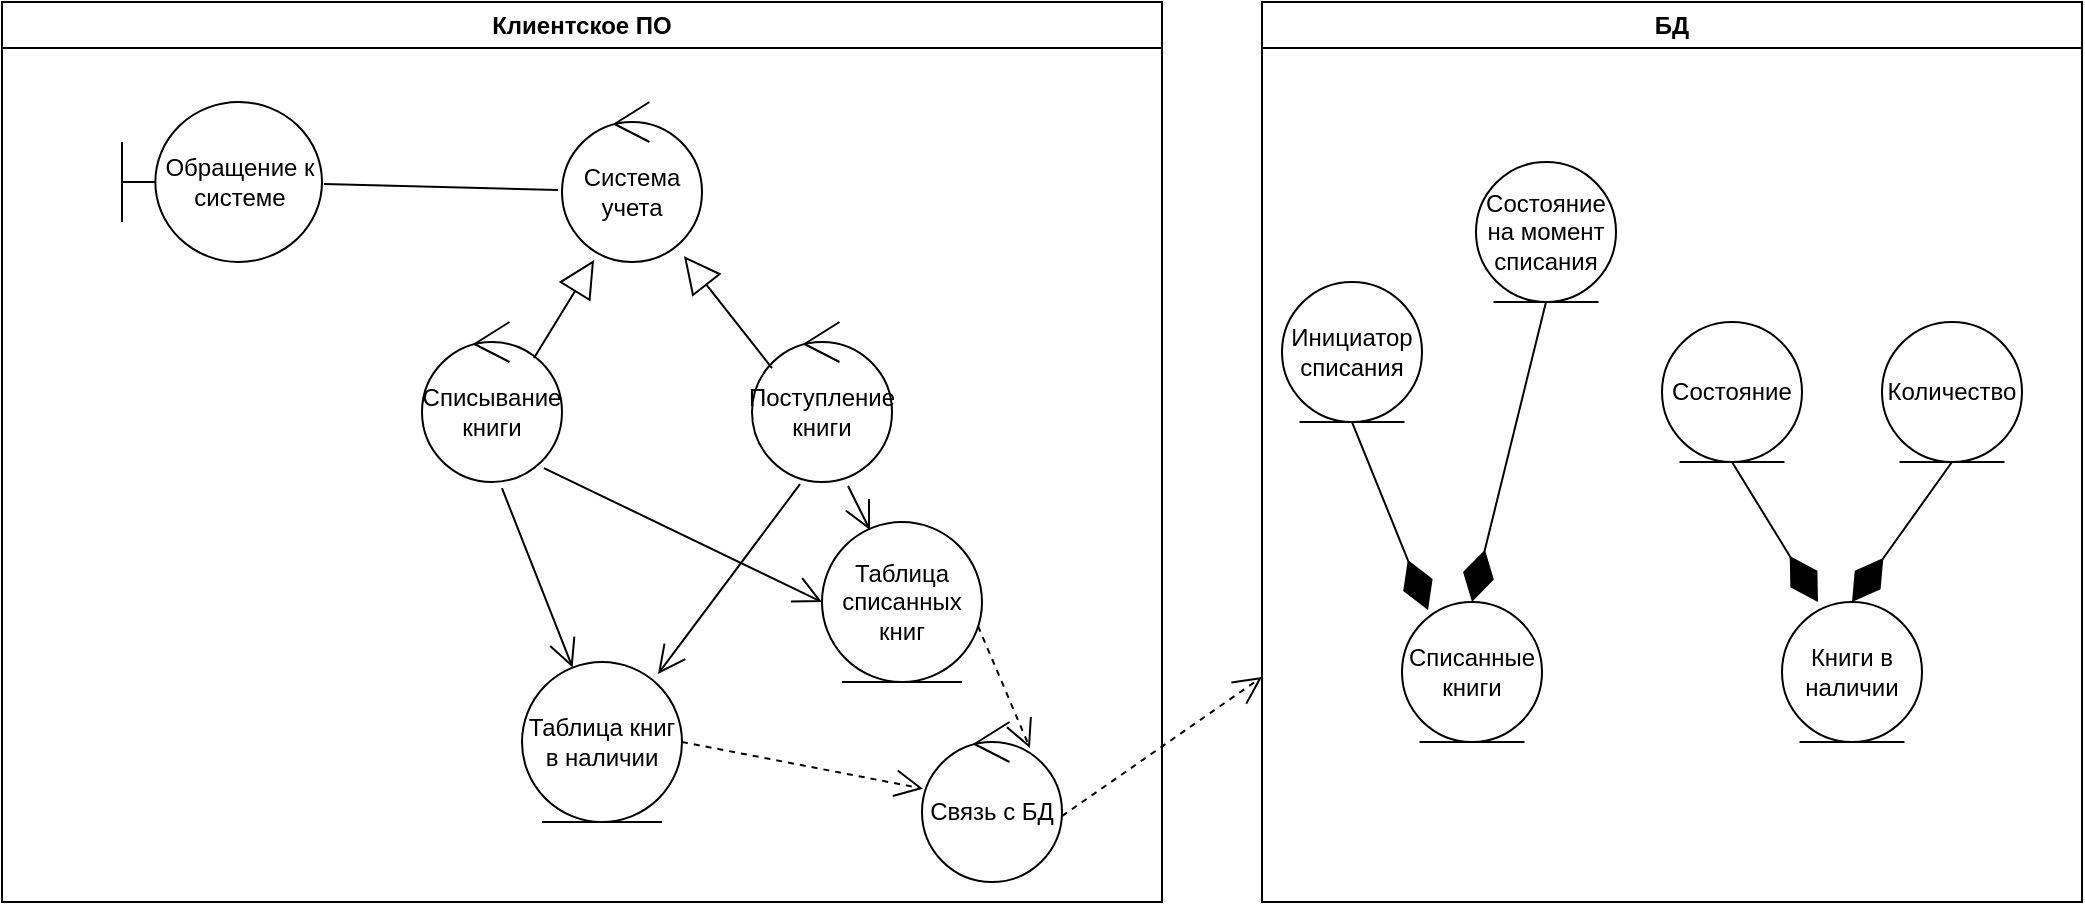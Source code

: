 <mxfile version="20.8.23" type="github">
  <diagram name="Страница 1" id="bNeiAaEnyBH8WvRXnUEs">
    <mxGraphModel dx="1674" dy="766" grid="1" gridSize="10" guides="1" tooltips="1" connect="1" arrows="1" fold="1" page="1" pageScale="1" pageWidth="827" pageHeight="1169" math="0" shadow="0">
      <root>
        <mxCell id="0" />
        <mxCell id="1" parent="0" />
        <mxCell id="5VDwdmueqKIIs9lsqTtb-1" value="Клиентское ПО" style="swimlane;whiteSpace=wrap;html=1;" vertex="1" parent="1">
          <mxGeometry x="20" y="40" width="580" height="450" as="geometry" />
        </mxCell>
        <mxCell id="5VDwdmueqKIIs9lsqTtb-4" value="Связь с БД" style="ellipse;shape=umlControl;whiteSpace=wrap;html=1;" vertex="1" parent="5VDwdmueqKIIs9lsqTtb-1">
          <mxGeometry x="460" y="360" width="70" height="80" as="geometry" />
        </mxCell>
        <mxCell id="5VDwdmueqKIIs9lsqTtb-14" value="Таблица книг в наличии" style="ellipse;shape=umlEntity;whiteSpace=wrap;html=1;" vertex="1" parent="5VDwdmueqKIIs9lsqTtb-1">
          <mxGeometry x="260" y="330" width="80" height="80" as="geometry" />
        </mxCell>
        <mxCell id="5VDwdmueqKIIs9lsqTtb-15" value="" style="endArrow=open;endSize=12;dashed=1;html=1;rounded=0;exitX=1;exitY=0.5;exitDx=0;exitDy=0;" edge="1" parent="5VDwdmueqKIIs9lsqTtb-1" source="5VDwdmueqKIIs9lsqTtb-14" target="5VDwdmueqKIIs9lsqTtb-4">
          <mxGeometry x="-0.162" y="32" width="160" relative="1" as="geometry">
            <mxPoint x="650" y="717" as="sourcePoint" />
            <mxPoint x="810" y="605" as="targetPoint" />
            <mxPoint as="offset" />
          </mxGeometry>
        </mxCell>
        <mxCell id="5VDwdmueqKIIs9lsqTtb-29" value="Система учета" style="ellipse;shape=umlControl;whiteSpace=wrap;html=1;" vertex="1" parent="5VDwdmueqKIIs9lsqTtb-1">
          <mxGeometry x="280" y="50" width="70" height="80" as="geometry" />
        </mxCell>
        <mxCell id="5VDwdmueqKIIs9lsqTtb-30" value="Списывание книги" style="ellipse;shape=umlControl;whiteSpace=wrap;html=1;" vertex="1" parent="5VDwdmueqKIIs9lsqTtb-1">
          <mxGeometry x="210" y="160" width="70" height="80" as="geometry" />
        </mxCell>
        <mxCell id="5VDwdmueqKIIs9lsqTtb-31" value="Поступление книги" style="ellipse;shape=umlControl;whiteSpace=wrap;html=1;" vertex="1" parent="5VDwdmueqKIIs9lsqTtb-1">
          <mxGeometry x="375" y="160" width="70" height="80" as="geometry" />
        </mxCell>
        <mxCell id="5VDwdmueqKIIs9lsqTtb-32" value="" style="endArrow=block;endSize=16;endFill=0;html=1;rounded=0;exitX=0.8;exitY=0.225;exitDx=0;exitDy=0;exitPerimeter=0;entryX=0.229;entryY=0.988;entryDx=0;entryDy=0;entryPerimeter=0;" edge="1" parent="5VDwdmueqKIIs9lsqTtb-1" source="5VDwdmueqKIIs9lsqTtb-30" target="5VDwdmueqKIIs9lsqTtb-29">
          <mxGeometry width="160" relative="1" as="geometry">
            <mxPoint x="630" y="390" as="sourcePoint" />
            <mxPoint x="790" y="390" as="targetPoint" />
          </mxGeometry>
        </mxCell>
        <mxCell id="5VDwdmueqKIIs9lsqTtb-33" value="" style="endArrow=block;endSize=16;endFill=0;html=1;rounded=0;entryX=0.871;entryY=0.963;entryDx=0;entryDy=0;entryPerimeter=0;exitX=0.143;exitY=0.288;exitDx=0;exitDy=0;exitPerimeter=0;" edge="1" parent="5VDwdmueqKIIs9lsqTtb-1" source="5VDwdmueqKIIs9lsqTtb-31" target="5VDwdmueqKIIs9lsqTtb-29">
          <mxGeometry width="160" relative="1" as="geometry">
            <mxPoint x="370" y="170" as="sourcePoint" />
            <mxPoint x="306" y="139" as="targetPoint" />
          </mxGeometry>
        </mxCell>
        <mxCell id="5VDwdmueqKIIs9lsqTtb-34" value="Обращение к системе" style="shape=umlBoundary;whiteSpace=wrap;html=1;" vertex="1" parent="5VDwdmueqKIIs9lsqTtb-1">
          <mxGeometry x="60" y="50" width="100" height="80" as="geometry" />
        </mxCell>
        <mxCell id="5VDwdmueqKIIs9lsqTtb-35" value="" style="endArrow=none;html=1;rounded=0;exitX=1.01;exitY=0.513;exitDx=0;exitDy=0;exitPerimeter=0;entryX=-0.029;entryY=0.55;entryDx=0;entryDy=0;entryPerimeter=0;" edge="1" parent="5VDwdmueqKIIs9lsqTtb-1" source="5VDwdmueqKIIs9lsqTtb-34" target="5VDwdmueqKIIs9lsqTtb-29">
          <mxGeometry width="50" height="50" relative="1" as="geometry">
            <mxPoint x="680" y="420" as="sourcePoint" />
            <mxPoint x="730" y="370" as="targetPoint" />
          </mxGeometry>
        </mxCell>
        <mxCell id="5VDwdmueqKIIs9lsqTtb-36" value="" style="endArrow=open;endFill=1;endSize=12;html=1;rounded=0;exitX=0.571;exitY=1.038;exitDx=0;exitDy=0;exitPerimeter=0;" edge="1" parent="5VDwdmueqKIIs9lsqTtb-1" source="5VDwdmueqKIIs9lsqTtb-30" target="5VDwdmueqKIIs9lsqTtb-14">
          <mxGeometry width="160" relative="1" as="geometry">
            <mxPoint x="630" y="390" as="sourcePoint" />
            <mxPoint x="790" y="390" as="targetPoint" />
          </mxGeometry>
        </mxCell>
        <mxCell id="5VDwdmueqKIIs9lsqTtb-37" value="" style="endArrow=open;endFill=1;endSize=12;html=1;rounded=0;exitX=0.343;exitY=1.013;exitDx=0;exitDy=0;exitPerimeter=0;entryX=0.85;entryY=0.075;entryDx=0;entryDy=0;entryPerimeter=0;" edge="1" parent="5VDwdmueqKIIs9lsqTtb-1" source="5VDwdmueqKIIs9lsqTtb-31" target="5VDwdmueqKIIs9lsqTtb-14">
          <mxGeometry width="160" relative="1" as="geometry">
            <mxPoint x="450" y="280" as="sourcePoint" />
            <mxPoint x="610" y="280" as="targetPoint" />
          </mxGeometry>
        </mxCell>
        <mxCell id="5VDwdmueqKIIs9lsqTtb-38" value="Таблица списанных книг" style="ellipse;shape=umlEntity;whiteSpace=wrap;html=1;" vertex="1" parent="5VDwdmueqKIIs9lsqTtb-1">
          <mxGeometry x="410" y="260" width="80" height="80" as="geometry" />
        </mxCell>
        <mxCell id="5VDwdmueqKIIs9lsqTtb-39" value="" style="endArrow=open;endFill=1;endSize=12;html=1;rounded=0;exitX=0.871;exitY=0.913;exitDx=0;exitDy=0;exitPerimeter=0;entryX=0;entryY=0.5;entryDx=0;entryDy=0;" edge="1" parent="5VDwdmueqKIIs9lsqTtb-1" source="5VDwdmueqKIIs9lsqTtb-30" target="5VDwdmueqKIIs9lsqTtb-38">
          <mxGeometry width="160" relative="1" as="geometry">
            <mxPoint x="260" y="253" as="sourcePoint" />
            <mxPoint x="295" y="343" as="targetPoint" />
          </mxGeometry>
        </mxCell>
        <mxCell id="5VDwdmueqKIIs9lsqTtb-40" value="" style="endArrow=open;endFill=1;endSize=12;html=1;rounded=0;exitX=0.686;exitY=1.025;exitDx=0;exitDy=0;exitPerimeter=0;entryX=0.3;entryY=0.05;entryDx=0;entryDy=0;entryPerimeter=0;" edge="1" parent="5VDwdmueqKIIs9lsqTtb-1" source="5VDwdmueqKIIs9lsqTtb-31" target="5VDwdmueqKIIs9lsqTtb-38">
          <mxGeometry width="160" relative="1" as="geometry">
            <mxPoint x="281" y="243" as="sourcePoint" />
            <mxPoint x="420" y="310" as="targetPoint" />
          </mxGeometry>
        </mxCell>
        <mxCell id="5VDwdmueqKIIs9lsqTtb-41" value="" style="endArrow=open;endSize=12;dashed=1;html=1;rounded=0;exitX=0.975;exitY=0.65;exitDx=0;exitDy=0;exitPerimeter=0;entryX=0.771;entryY=0.163;entryDx=0;entryDy=0;entryPerimeter=0;" edge="1" parent="5VDwdmueqKIIs9lsqTtb-1" source="5VDwdmueqKIIs9lsqTtb-38" target="5VDwdmueqKIIs9lsqTtb-4">
          <mxGeometry x="-0.162" y="32" width="160" relative="1" as="geometry">
            <mxPoint x="350" y="380" as="sourcePoint" />
            <mxPoint x="470" y="403" as="targetPoint" />
            <mxPoint as="offset" />
          </mxGeometry>
        </mxCell>
        <mxCell id="5VDwdmueqKIIs9lsqTtb-2" value="БД" style="swimlane;whiteSpace=wrap;html=1;" vertex="1" parent="1">
          <mxGeometry x="650" y="40" width="410" height="450" as="geometry" />
        </mxCell>
        <mxCell id="5VDwdmueqKIIs9lsqTtb-8" value="Книги в наличии" style="ellipse;shape=umlEntity;whiteSpace=wrap;html=1;" vertex="1" parent="5VDwdmueqKIIs9lsqTtb-2">
          <mxGeometry x="260" y="300" width="70" height="70" as="geometry" />
        </mxCell>
        <mxCell id="5VDwdmueqKIIs9lsqTtb-42" value="Списанные книги" style="ellipse;shape=umlEntity;whiteSpace=wrap;html=1;" vertex="1" parent="5VDwdmueqKIIs9lsqTtb-2">
          <mxGeometry x="70" y="300" width="70" height="70" as="geometry" />
        </mxCell>
        <mxCell id="5VDwdmueqKIIs9lsqTtb-43" value="Количество" style="ellipse;shape=umlEntity;whiteSpace=wrap;html=1;" vertex="1" parent="5VDwdmueqKIIs9lsqTtb-2">
          <mxGeometry x="310" y="160" width="70" height="70" as="geometry" />
        </mxCell>
        <mxCell id="5VDwdmueqKIIs9lsqTtb-44" value="" style="endArrow=diamondThin;endFill=1;endSize=24;html=1;rounded=0;exitX=0.5;exitY=1;exitDx=0;exitDy=0;entryX=0.5;entryY=0;entryDx=0;entryDy=0;" edge="1" parent="5VDwdmueqKIIs9lsqTtb-2" source="5VDwdmueqKIIs9lsqTtb-43" target="5VDwdmueqKIIs9lsqTtb-8">
          <mxGeometry width="160" relative="1" as="geometry">
            <mxPoint x="160" y="250" as="sourcePoint" />
            <mxPoint x="320" y="250" as="targetPoint" />
          </mxGeometry>
        </mxCell>
        <mxCell id="5VDwdmueqKIIs9lsqTtb-45" value="Состояние" style="ellipse;shape=umlEntity;whiteSpace=wrap;html=1;" vertex="1" parent="5VDwdmueqKIIs9lsqTtb-2">
          <mxGeometry x="200" y="160" width="70" height="70" as="geometry" />
        </mxCell>
        <mxCell id="5VDwdmueqKIIs9lsqTtb-47" value="" style="endArrow=diamondThin;endFill=1;endSize=24;html=1;rounded=0;exitX=0.5;exitY=1;exitDx=0;exitDy=0;entryX=0.257;entryY=0;entryDx=0;entryDy=0;entryPerimeter=0;" edge="1" parent="5VDwdmueqKIIs9lsqTtb-2" source="5VDwdmueqKIIs9lsqTtb-45" target="5VDwdmueqKIIs9lsqTtb-8">
          <mxGeometry width="160" relative="1" as="geometry">
            <mxPoint x="355" y="240" as="sourcePoint" />
            <mxPoint x="305" y="310" as="targetPoint" />
          </mxGeometry>
        </mxCell>
        <mxCell id="5VDwdmueqKIIs9lsqTtb-48" value="Инициатор списания" style="ellipse;shape=umlEntity;whiteSpace=wrap;html=1;" vertex="1" parent="5VDwdmueqKIIs9lsqTtb-2">
          <mxGeometry x="10" y="140" width="70" height="70" as="geometry" />
        </mxCell>
        <mxCell id="5VDwdmueqKIIs9lsqTtb-49" value="" style="endArrow=diamondThin;endFill=1;endSize=24;html=1;rounded=0;exitX=0.5;exitY=1;exitDx=0;exitDy=0;entryX=0.186;entryY=0.057;entryDx=0;entryDy=0;entryPerimeter=0;" edge="1" parent="5VDwdmueqKIIs9lsqTtb-2" source="5VDwdmueqKIIs9lsqTtb-48" target="5VDwdmueqKIIs9lsqTtb-42">
          <mxGeometry width="160" relative="1" as="geometry">
            <mxPoint y="390" as="sourcePoint" />
            <mxPoint x="160" y="390" as="targetPoint" />
          </mxGeometry>
        </mxCell>
        <mxCell id="5VDwdmueqKIIs9lsqTtb-50" value="Состояние на момент списания" style="ellipse;shape=umlEntity;whiteSpace=wrap;html=1;" vertex="1" parent="5VDwdmueqKIIs9lsqTtb-2">
          <mxGeometry x="107" y="80" width="70" height="70" as="geometry" />
        </mxCell>
        <mxCell id="5VDwdmueqKIIs9lsqTtb-51" value="" style="endArrow=diamondThin;endFill=1;endSize=24;html=1;rounded=0;exitX=0.5;exitY=1;exitDx=0;exitDy=0;entryX=0.5;entryY=0;entryDx=0;entryDy=0;" edge="1" parent="5VDwdmueqKIIs9lsqTtb-2" source="5VDwdmueqKIIs9lsqTtb-50" target="5VDwdmueqKIIs9lsqTtb-42">
          <mxGeometry width="160" relative="1" as="geometry">
            <mxPoint x="55" y="220" as="sourcePoint" />
            <mxPoint x="93" y="314" as="targetPoint" />
          </mxGeometry>
        </mxCell>
        <mxCell id="5VDwdmueqKIIs9lsqTtb-6" value="" style="endArrow=open;endSize=12;dashed=1;html=1;rounded=0;exitX=1;exitY=0.588;exitDx=0;exitDy=0;exitPerimeter=0;entryX=0;entryY=0.75;entryDx=0;entryDy=0;" edge="1" parent="1" source="5VDwdmueqKIIs9lsqTtb-4" target="5VDwdmueqKIIs9lsqTtb-2">
          <mxGeometry x="-0.162" y="32" width="160" relative="1" as="geometry">
            <mxPoint x="290" y="530" as="sourcePoint" />
            <mxPoint x="800" y="660" as="targetPoint" />
            <mxPoint as="offset" />
          </mxGeometry>
        </mxCell>
      </root>
    </mxGraphModel>
  </diagram>
</mxfile>
